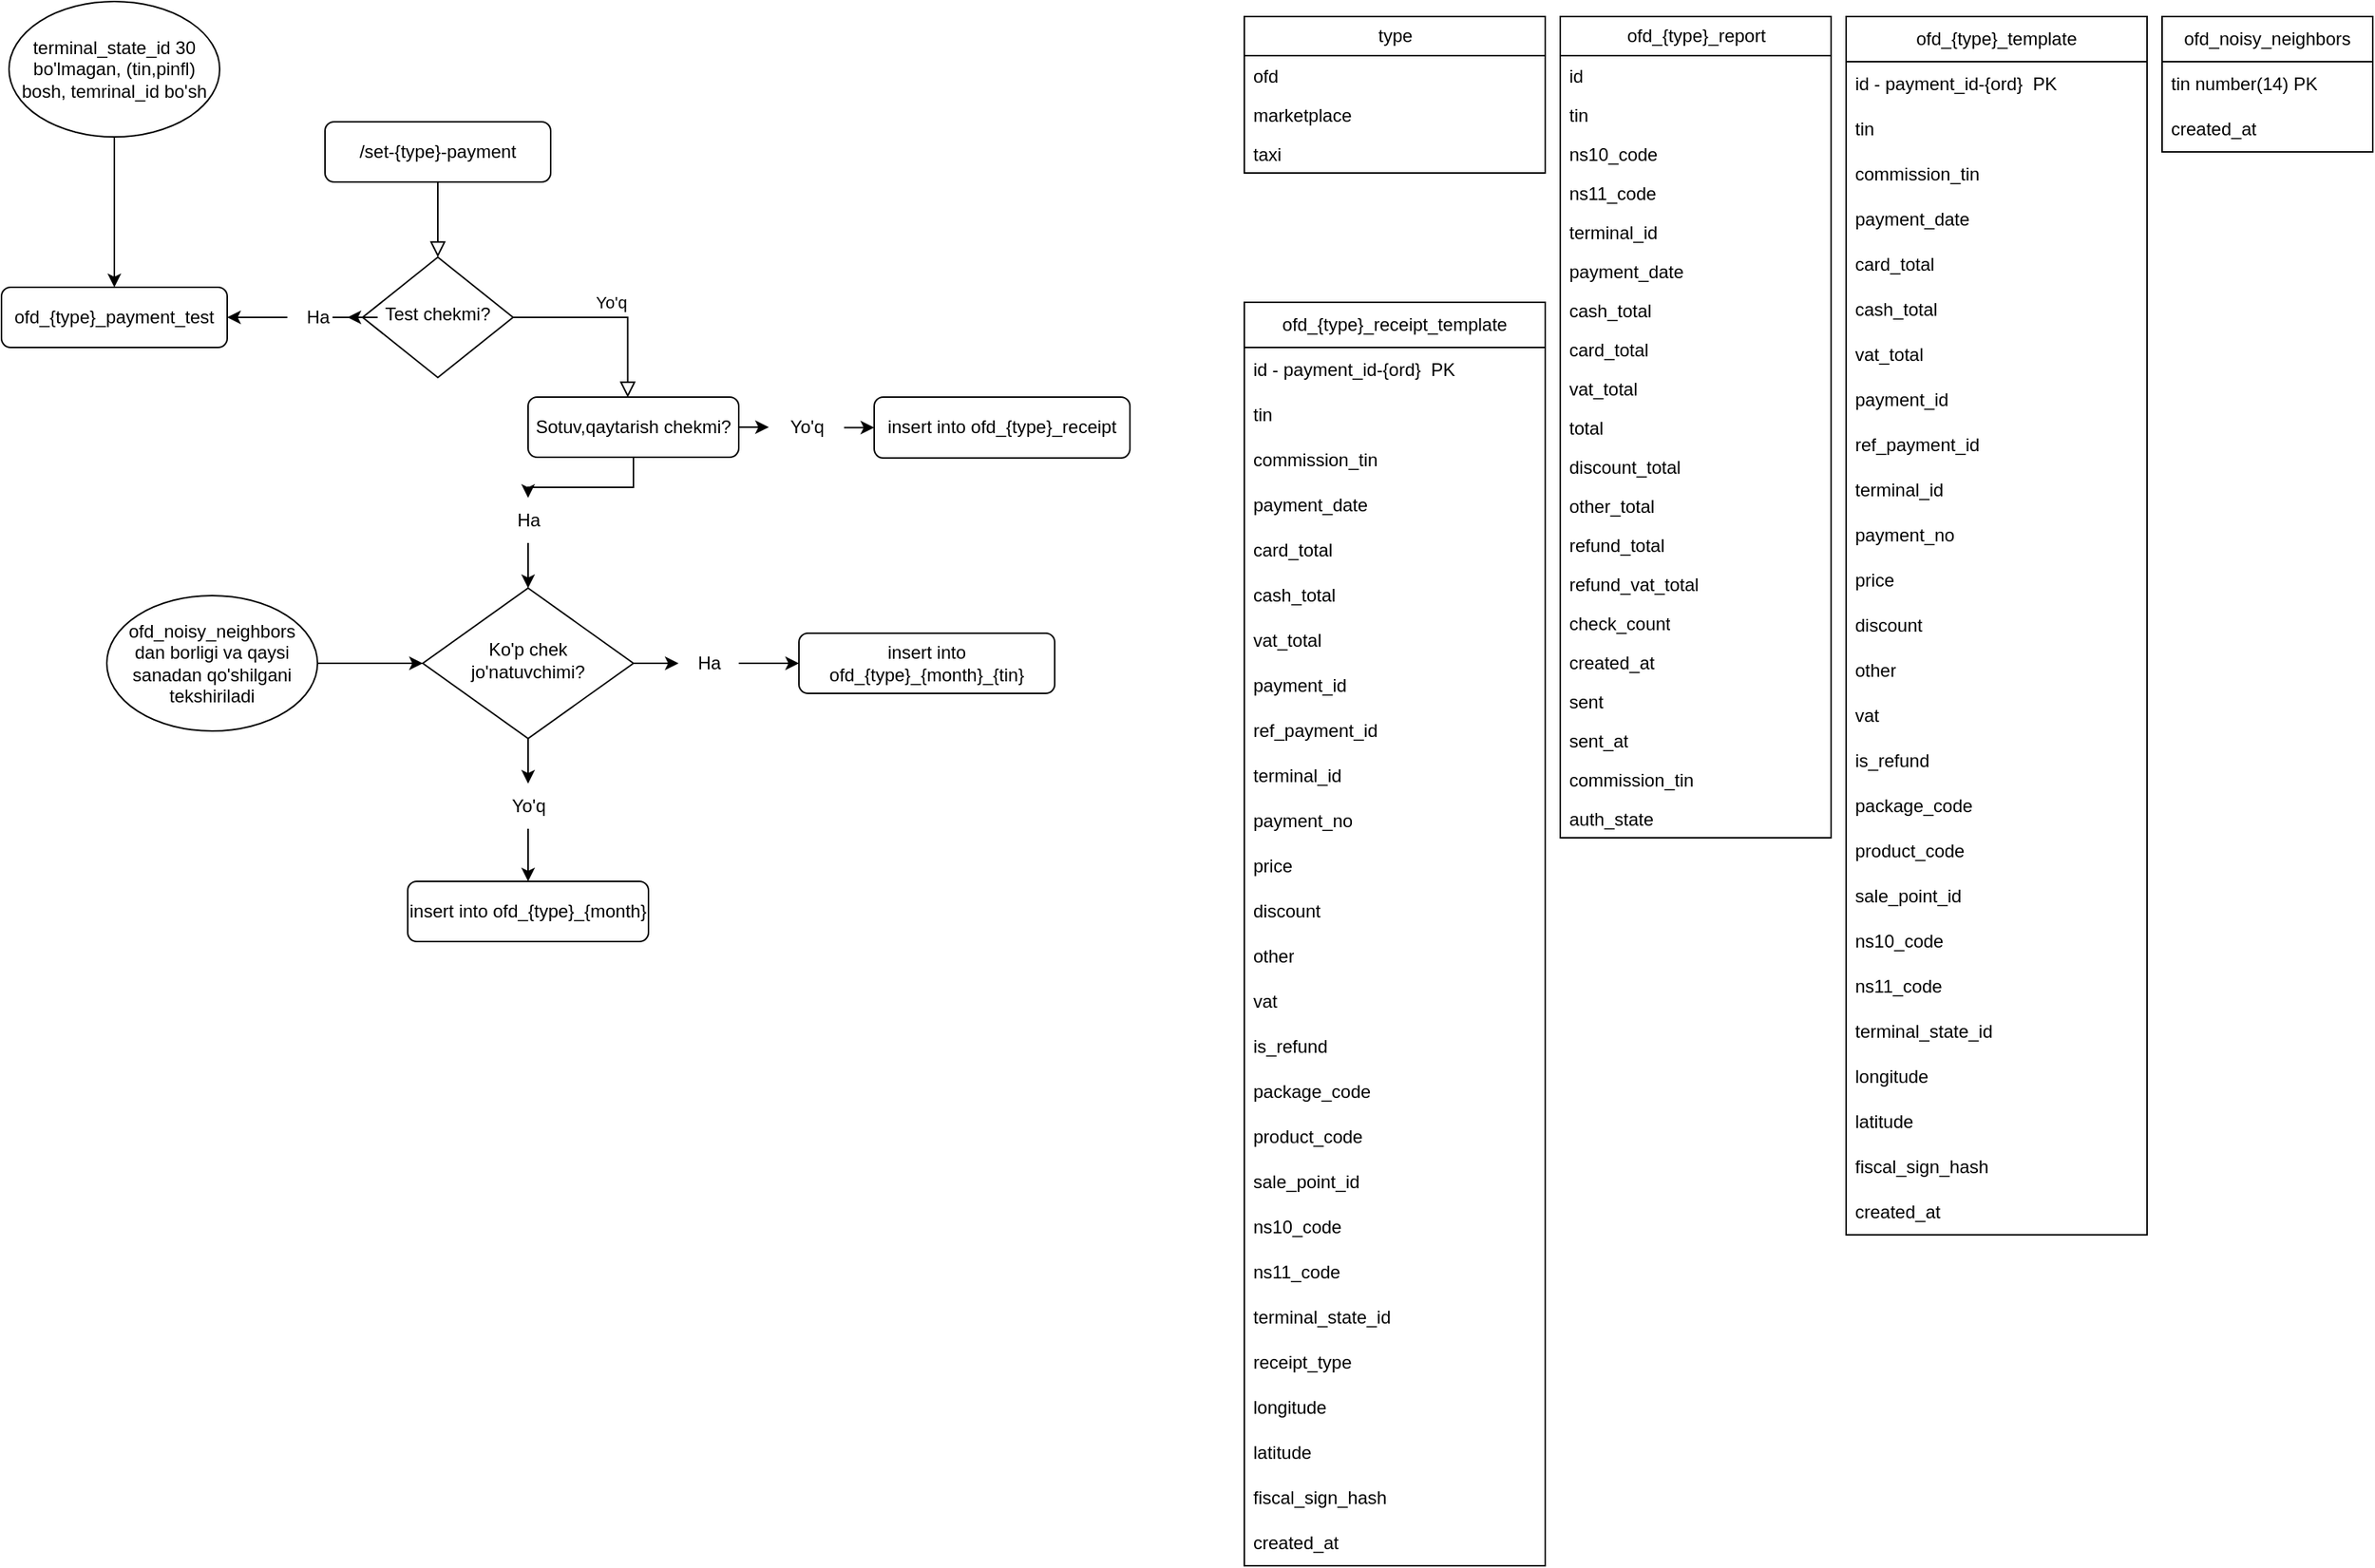<mxfile version="24.7.16">
  <diagram id="C5RBs43oDa-KdzZeNtuy" name="Page-1">
    <mxGraphModel dx="2313" dy="1285" grid="1" gridSize="10" guides="1" tooltips="1" connect="1" arrows="1" fold="1" page="1" pageScale="1" pageWidth="827" pageHeight="1169" math="0" shadow="0">
      <root>
        <mxCell id="WIyWlLk6GJQsqaUBKTNV-0" />
        <mxCell id="WIyWlLk6GJQsqaUBKTNV-1" parent="WIyWlLk6GJQsqaUBKTNV-0" />
        <mxCell id="WIyWlLk6GJQsqaUBKTNV-2" value="" style="rounded=0;html=1;jettySize=auto;orthogonalLoop=1;fontSize=11;endArrow=block;endFill=0;endSize=8;strokeWidth=1;shadow=0;labelBackgroundColor=none;edgeStyle=orthogonalEdgeStyle;" parent="WIyWlLk6GJQsqaUBKTNV-1" source="WIyWlLk6GJQsqaUBKTNV-3" target="WIyWlLk6GJQsqaUBKTNV-6" edge="1">
          <mxGeometry relative="1" as="geometry" />
        </mxCell>
        <mxCell id="WIyWlLk6GJQsqaUBKTNV-3" value="/set-{type}-payment" style="rounded=1;whiteSpace=wrap;html=1;fontSize=12;glass=0;strokeWidth=1;shadow=0;" parent="WIyWlLk6GJQsqaUBKTNV-1" vertex="1">
          <mxGeometry x="255" y="120" width="150" height="40" as="geometry" />
        </mxCell>
        <mxCell id="WIyWlLk6GJQsqaUBKTNV-5" value="Yo&#39;q" style="edgeStyle=orthogonalEdgeStyle;rounded=0;html=1;jettySize=auto;orthogonalLoop=1;fontSize=11;endArrow=block;endFill=0;endSize=8;strokeWidth=1;shadow=0;labelBackgroundColor=none;entryX=0.473;entryY=0.007;entryDx=0;entryDy=0;entryPerimeter=0;" parent="WIyWlLk6GJQsqaUBKTNV-1" source="WIyWlLk6GJQsqaUBKTNV-6" target="NtTz9BJ7VQe6Hp9lCEx9-75" edge="1">
          <mxGeometry x="-0.005" y="10" relative="1" as="geometry">
            <mxPoint as="offset" />
          </mxGeometry>
        </mxCell>
        <mxCell id="WIyWlLk6GJQsqaUBKTNV-6" value="Test chekmi?" style="rhombus;whiteSpace=wrap;html=1;shadow=0;fontFamily=Helvetica;fontSize=12;align=center;strokeWidth=1;spacing=6;spacingTop=-4;" parent="WIyWlLk6GJQsqaUBKTNV-1" vertex="1">
          <mxGeometry x="280" y="210" width="100" height="80" as="geometry" />
        </mxCell>
        <mxCell id="NtTz9BJ7VQe6Hp9lCEx9-1" value="ofd_{type}_payment_test" style="rounded=1;whiteSpace=wrap;html=1;fontSize=12;glass=0;strokeWidth=1;shadow=0;" parent="WIyWlLk6GJQsqaUBKTNV-1" vertex="1">
          <mxGeometry x="40" y="230" width="150" height="40" as="geometry" />
        </mxCell>
        <mxCell id="NtTz9BJ7VQe6Hp9lCEx9-5" value="insert into ofd_{type}_{month}_{tin}" style="whiteSpace=wrap;html=1;rounded=1;glass=0;strokeWidth=1;shadow=0;" parent="WIyWlLk6GJQsqaUBKTNV-1" vertex="1">
          <mxGeometry x="570" y="460" width="170" height="40" as="geometry" />
        </mxCell>
        <mxCell id="NtTz9BJ7VQe6Hp9lCEx9-10" value="insert into ofd_{type}_{month}" style="whiteSpace=wrap;html=1;rounded=1;glass=0;strokeWidth=1;shadow=0;" parent="WIyWlLk6GJQsqaUBKTNV-1" vertex="1">
          <mxGeometry x="310" y="625" width="160" height="40" as="geometry" />
        </mxCell>
        <mxCell id="NtTz9BJ7VQe6Hp9lCEx9-19" value="ofd_{type}_template" style="swimlane;fontStyle=0;childLayout=stackLayout;horizontal=1;startSize=30;horizontalStack=0;resizeParent=1;resizeParentMax=0;resizeLast=0;collapsible=1;marginBottom=0;whiteSpace=wrap;html=1;" parent="WIyWlLk6GJQsqaUBKTNV-1" vertex="1">
          <mxGeometry x="1266" y="50" width="200" height="810" as="geometry" />
        </mxCell>
        <mxCell id="NtTz9BJ7VQe6Hp9lCEx9-20" value="id - payment_id-{ord}&amp;nbsp; PK" style="text;strokeColor=none;fillColor=none;align=left;verticalAlign=middle;spacingLeft=4;spacingRight=4;overflow=hidden;points=[[0,0.5],[1,0.5]];portConstraint=eastwest;rotatable=0;whiteSpace=wrap;html=1;" parent="NtTz9BJ7VQe6Hp9lCEx9-19" vertex="1">
          <mxGeometry y="30" width="200" height="30" as="geometry" />
        </mxCell>
        <mxCell id="NtTz9BJ7VQe6Hp9lCEx9-21" value="tin" style="text;strokeColor=none;fillColor=none;align=left;verticalAlign=middle;spacingLeft=4;spacingRight=4;overflow=hidden;points=[[0,0.5],[1,0.5]];portConstraint=eastwest;rotatable=0;whiteSpace=wrap;html=1;" parent="NtTz9BJ7VQe6Hp9lCEx9-19" vertex="1">
          <mxGeometry y="60" width="200" height="30" as="geometry" />
        </mxCell>
        <mxCell id="NtTz9BJ7VQe6Hp9lCEx9-28" value="commission_tin" style="text;strokeColor=none;fillColor=none;align=left;verticalAlign=middle;spacingLeft=4;spacingRight=4;overflow=hidden;points=[[0,0.5],[1,0.5]];portConstraint=eastwest;rotatable=0;whiteSpace=wrap;html=1;" parent="NtTz9BJ7VQe6Hp9lCEx9-19" vertex="1">
          <mxGeometry y="90" width="200" height="30" as="geometry" />
        </mxCell>
        <mxCell id="NtTz9BJ7VQe6Hp9lCEx9-42" value="payment_date" style="text;strokeColor=none;fillColor=none;align=left;verticalAlign=middle;spacingLeft=4;spacingRight=4;overflow=hidden;points=[[0,0.5],[1,0.5]];portConstraint=eastwest;rotatable=0;whiteSpace=wrap;html=1;" parent="NtTz9BJ7VQe6Hp9lCEx9-19" vertex="1">
          <mxGeometry y="120" width="200" height="30" as="geometry" />
        </mxCell>
        <mxCell id="NtTz9BJ7VQe6Hp9lCEx9-23" value="card_total" style="text;strokeColor=none;fillColor=none;align=left;verticalAlign=middle;spacingLeft=4;spacingRight=4;overflow=hidden;points=[[0,0.5],[1,0.5]];portConstraint=eastwest;rotatable=0;whiteSpace=wrap;html=1;" parent="NtTz9BJ7VQe6Hp9lCEx9-19" vertex="1">
          <mxGeometry y="150" width="200" height="30" as="geometry" />
        </mxCell>
        <mxCell id="NtTz9BJ7VQe6Hp9lCEx9-24" value="cash_total" style="text;strokeColor=none;fillColor=none;align=left;verticalAlign=middle;spacingLeft=4;spacingRight=4;overflow=hidden;points=[[0,0.5],[1,0.5]];portConstraint=eastwest;rotatable=0;whiteSpace=wrap;html=1;" parent="NtTz9BJ7VQe6Hp9lCEx9-19" vertex="1">
          <mxGeometry y="180" width="200" height="30" as="geometry" />
        </mxCell>
        <mxCell id="NtTz9BJ7VQe6Hp9lCEx9-43" value="vat_total" style="text;strokeColor=none;fillColor=none;align=left;verticalAlign=middle;spacingLeft=4;spacingRight=4;overflow=hidden;points=[[0,0.5],[1,0.5]];portConstraint=eastwest;rotatable=0;whiteSpace=wrap;html=1;" parent="NtTz9BJ7VQe6Hp9lCEx9-19" vertex="1">
          <mxGeometry y="210" width="200" height="30" as="geometry" />
        </mxCell>
        <mxCell id="NtTz9BJ7VQe6Hp9lCEx9-25" value="payment_id" style="text;strokeColor=none;fillColor=none;align=left;verticalAlign=middle;spacingLeft=4;spacingRight=4;overflow=hidden;points=[[0,0.5],[1,0.5]];portConstraint=eastwest;rotatable=0;whiteSpace=wrap;html=1;" parent="NtTz9BJ7VQe6Hp9lCEx9-19" vertex="1">
          <mxGeometry y="240" width="200" height="30" as="geometry" />
        </mxCell>
        <mxCell id="NtTz9BJ7VQe6Hp9lCEx9-31" value="ref_payment_id" style="text;strokeColor=none;fillColor=none;align=left;verticalAlign=middle;spacingLeft=4;spacingRight=4;overflow=hidden;points=[[0,0.5],[1,0.5]];portConstraint=eastwest;rotatable=0;whiteSpace=wrap;html=1;" parent="NtTz9BJ7VQe6Hp9lCEx9-19" vertex="1">
          <mxGeometry y="270" width="200" height="30" as="geometry" />
        </mxCell>
        <mxCell id="NtTz9BJ7VQe6Hp9lCEx9-26" value="terminal_id" style="text;strokeColor=none;fillColor=none;align=left;verticalAlign=middle;spacingLeft=4;spacingRight=4;overflow=hidden;points=[[0,0.5],[1,0.5]];portConstraint=eastwest;rotatable=0;whiteSpace=wrap;html=1;" parent="NtTz9BJ7VQe6Hp9lCEx9-19" vertex="1">
          <mxGeometry y="300" width="200" height="30" as="geometry" />
        </mxCell>
        <mxCell id="NtTz9BJ7VQe6Hp9lCEx9-37" value="payment_no" style="text;strokeColor=none;fillColor=none;align=left;verticalAlign=middle;spacingLeft=4;spacingRight=4;overflow=hidden;points=[[0,0.5],[1,0.5]];portConstraint=eastwest;rotatable=0;whiteSpace=wrap;html=1;" parent="NtTz9BJ7VQe6Hp9lCEx9-19" vertex="1">
          <mxGeometry y="330" width="200" height="30" as="geometry" />
        </mxCell>
        <mxCell id="NtTz9BJ7VQe6Hp9lCEx9-27" value="price" style="text;strokeColor=none;fillColor=none;align=left;verticalAlign=middle;spacingLeft=4;spacingRight=4;overflow=hidden;points=[[0,0.5],[1,0.5]];portConstraint=eastwest;rotatable=0;whiteSpace=wrap;html=1;" parent="NtTz9BJ7VQe6Hp9lCEx9-19" vertex="1">
          <mxGeometry y="360" width="200" height="30" as="geometry" />
        </mxCell>
        <mxCell id="NtTz9BJ7VQe6Hp9lCEx9-29" value="discount" style="text;strokeColor=none;fillColor=none;align=left;verticalAlign=middle;spacingLeft=4;spacingRight=4;overflow=hidden;points=[[0,0.5],[1,0.5]];portConstraint=eastwest;rotatable=0;whiteSpace=wrap;html=1;" parent="NtTz9BJ7VQe6Hp9lCEx9-19" vertex="1">
          <mxGeometry y="390" width="200" height="30" as="geometry" />
        </mxCell>
        <mxCell id="NtTz9BJ7VQe6Hp9lCEx9-30" value="other" style="text;strokeColor=none;fillColor=none;align=left;verticalAlign=middle;spacingLeft=4;spacingRight=4;overflow=hidden;points=[[0,0.5],[1,0.5]];portConstraint=eastwest;rotatable=0;whiteSpace=wrap;html=1;" parent="NtTz9BJ7VQe6Hp9lCEx9-19" vertex="1">
          <mxGeometry y="420" width="200" height="30" as="geometry" />
        </mxCell>
        <mxCell id="NtTz9BJ7VQe6Hp9lCEx9-44" value="vat" style="text;strokeColor=none;fillColor=none;align=left;verticalAlign=middle;spacingLeft=4;spacingRight=4;overflow=hidden;points=[[0,0.5],[1,0.5]];portConstraint=eastwest;rotatable=0;whiteSpace=wrap;html=1;" parent="NtTz9BJ7VQe6Hp9lCEx9-19" vertex="1">
          <mxGeometry y="450" width="200" height="30" as="geometry" />
        </mxCell>
        <mxCell id="NtTz9BJ7VQe6Hp9lCEx9-32" value="is_refund" style="text;strokeColor=none;fillColor=none;align=left;verticalAlign=middle;spacingLeft=4;spacingRight=4;overflow=hidden;points=[[0,0.5],[1,0.5]];portConstraint=eastwest;rotatable=0;whiteSpace=wrap;html=1;" parent="NtTz9BJ7VQe6Hp9lCEx9-19" vertex="1">
          <mxGeometry y="480" width="200" height="30" as="geometry" />
        </mxCell>
        <mxCell id="NtTz9BJ7VQe6Hp9lCEx9-33" value="package_code" style="text;strokeColor=none;fillColor=none;align=left;verticalAlign=middle;spacingLeft=4;spacingRight=4;overflow=hidden;points=[[0,0.5],[1,0.5]];portConstraint=eastwest;rotatable=0;whiteSpace=wrap;html=1;" parent="NtTz9BJ7VQe6Hp9lCEx9-19" vertex="1">
          <mxGeometry y="510" width="200" height="30" as="geometry" />
        </mxCell>
        <mxCell id="NtTz9BJ7VQe6Hp9lCEx9-38" value="product_code" style="text;strokeColor=none;fillColor=none;align=left;verticalAlign=middle;spacingLeft=4;spacingRight=4;overflow=hidden;points=[[0,0.5],[1,0.5]];portConstraint=eastwest;rotatable=0;whiteSpace=wrap;html=1;" parent="NtTz9BJ7VQe6Hp9lCEx9-19" vertex="1">
          <mxGeometry y="540" width="200" height="30" as="geometry" />
        </mxCell>
        <mxCell id="NtTz9BJ7VQe6Hp9lCEx9-34" value="sale_point_id" style="text;strokeColor=none;fillColor=none;align=left;verticalAlign=middle;spacingLeft=4;spacingRight=4;overflow=hidden;points=[[0,0.5],[1,0.5]];portConstraint=eastwest;rotatable=0;whiteSpace=wrap;html=1;" parent="NtTz9BJ7VQe6Hp9lCEx9-19" vertex="1">
          <mxGeometry y="570" width="200" height="30" as="geometry" />
        </mxCell>
        <mxCell id="NtTz9BJ7VQe6Hp9lCEx9-35" value="ns10_code" style="text;strokeColor=none;fillColor=none;align=left;verticalAlign=middle;spacingLeft=4;spacingRight=4;overflow=hidden;points=[[0,0.5],[1,0.5]];portConstraint=eastwest;rotatable=0;whiteSpace=wrap;html=1;" parent="NtTz9BJ7VQe6Hp9lCEx9-19" vertex="1">
          <mxGeometry y="600" width="200" height="30" as="geometry" />
        </mxCell>
        <mxCell id="NtTz9BJ7VQe6Hp9lCEx9-36" value="ns11_code" style="text;strokeColor=none;fillColor=none;align=left;verticalAlign=middle;spacingLeft=4;spacingRight=4;overflow=hidden;points=[[0,0.5],[1,0.5]];portConstraint=eastwest;rotatable=0;whiteSpace=wrap;html=1;" parent="NtTz9BJ7VQe6Hp9lCEx9-19" vertex="1">
          <mxGeometry y="630" width="200" height="30" as="geometry" />
        </mxCell>
        <mxCell id="NtTz9BJ7VQe6Hp9lCEx9-39" value="terminal_state_id" style="text;strokeColor=none;fillColor=none;align=left;verticalAlign=middle;spacingLeft=4;spacingRight=4;overflow=hidden;points=[[0,0.5],[1,0.5]];portConstraint=eastwest;rotatable=0;whiteSpace=wrap;html=1;" parent="NtTz9BJ7VQe6Hp9lCEx9-19" vertex="1">
          <mxGeometry y="660" width="200" height="30" as="geometry" />
        </mxCell>
        <mxCell id="NtTz9BJ7VQe6Hp9lCEx9-40" value="longitude" style="text;strokeColor=none;fillColor=none;align=left;verticalAlign=middle;spacingLeft=4;spacingRight=4;overflow=hidden;points=[[0,0.5],[1,0.5]];portConstraint=eastwest;rotatable=0;whiteSpace=wrap;html=1;" parent="NtTz9BJ7VQe6Hp9lCEx9-19" vertex="1">
          <mxGeometry y="690" width="200" height="30" as="geometry" />
        </mxCell>
        <mxCell id="NtTz9BJ7VQe6Hp9lCEx9-41" value="latitude" style="text;strokeColor=none;fillColor=none;align=left;verticalAlign=middle;spacingLeft=4;spacingRight=4;overflow=hidden;points=[[0,0.5],[1,0.5]];portConstraint=eastwest;rotatable=0;whiteSpace=wrap;html=1;" parent="NtTz9BJ7VQe6Hp9lCEx9-19" vertex="1">
          <mxGeometry y="720" width="200" height="30" as="geometry" />
        </mxCell>
        <mxCell id="NtTz9BJ7VQe6Hp9lCEx9-45" value="fiscal_sign_hash" style="text;strokeColor=none;fillColor=none;align=left;verticalAlign=middle;spacingLeft=4;spacingRight=4;overflow=hidden;points=[[0,0.5],[1,0.5]];portConstraint=eastwest;rotatable=0;whiteSpace=wrap;html=1;" parent="NtTz9BJ7VQe6Hp9lCEx9-19" vertex="1">
          <mxGeometry y="750" width="200" height="30" as="geometry" />
        </mxCell>
        <mxCell id="NtTz9BJ7VQe6Hp9lCEx9-46" value="created_at" style="text;strokeColor=none;fillColor=none;align=left;verticalAlign=middle;spacingLeft=4;spacingRight=4;overflow=hidden;points=[[0,0.5],[1,0.5]];portConstraint=eastwest;rotatable=0;whiteSpace=wrap;html=1;" parent="NtTz9BJ7VQe6Hp9lCEx9-19" vertex="1">
          <mxGeometry y="780" width="200" height="30" as="geometry" />
        </mxCell>
        <mxCell id="NtTz9BJ7VQe6Hp9lCEx9-47" value="ofd_noisy_neighbors" style="swimlane;fontStyle=0;childLayout=stackLayout;horizontal=1;startSize=30;horizontalStack=0;resizeParent=1;resizeParentMax=0;resizeLast=0;collapsible=1;marginBottom=0;whiteSpace=wrap;html=1;" parent="WIyWlLk6GJQsqaUBKTNV-1" vertex="1">
          <mxGeometry x="1476" y="50" width="140" height="90" as="geometry" />
        </mxCell>
        <mxCell id="NtTz9BJ7VQe6Hp9lCEx9-48" value="tin number(14) PK" style="text;strokeColor=none;fillColor=none;align=left;verticalAlign=middle;spacingLeft=4;spacingRight=4;overflow=hidden;points=[[0,0.5],[1,0.5]];portConstraint=eastwest;rotatable=0;whiteSpace=wrap;html=1;" parent="NtTz9BJ7VQe6Hp9lCEx9-47" vertex="1">
          <mxGeometry y="30" width="140" height="30" as="geometry" />
        </mxCell>
        <mxCell id="NtTz9BJ7VQe6Hp9lCEx9-49" value="created_at" style="text;strokeColor=none;fillColor=none;align=left;verticalAlign=middle;spacingLeft=4;spacingRight=4;overflow=hidden;points=[[0,0.5],[1,0.5]];portConstraint=eastwest;rotatable=0;whiteSpace=wrap;html=1;" parent="NtTz9BJ7VQe6Hp9lCEx9-47" vertex="1">
          <mxGeometry y="60" width="140" height="30" as="geometry" />
        </mxCell>
        <mxCell id="NtTz9BJ7VQe6Hp9lCEx9-119" style="edgeStyle=orthogonalEdgeStyle;rounded=0;orthogonalLoop=1;jettySize=auto;html=1;entryX=0;entryY=0.5;entryDx=0;entryDy=0;" parent="WIyWlLk6GJQsqaUBKTNV-1" source="NtTz9BJ7VQe6Hp9lCEx9-52" target="NtTz9BJ7VQe6Hp9lCEx9-115" edge="1">
          <mxGeometry relative="1" as="geometry" />
        </mxCell>
        <mxCell id="NtTz9BJ7VQe6Hp9lCEx9-52" value="ofd_noisy_neighbors&lt;div&gt;dan borligi va qaysi sanadan qo&#39;shilgani&lt;/div&gt;&lt;div&gt;tekshiriladi&lt;/div&gt;" style="ellipse;whiteSpace=wrap;html=1;" parent="WIyWlLk6GJQsqaUBKTNV-1" vertex="1">
          <mxGeometry x="110" y="435" width="140" height="90" as="geometry" />
        </mxCell>
        <mxCell id="NtTz9BJ7VQe6Hp9lCEx9-54" value="ofd_{type}_report" style="swimlane;fontStyle=0;childLayout=stackLayout;horizontal=1;startSize=26;fillColor=none;horizontalStack=0;resizeParent=1;resizeParentMax=0;resizeLast=0;collapsible=1;marginBottom=0;html=1;" parent="WIyWlLk6GJQsqaUBKTNV-1" vertex="1">
          <mxGeometry x="1076" y="50" width="180" height="546" as="geometry" />
        </mxCell>
        <mxCell id="NtTz9BJ7VQe6Hp9lCEx9-55" value="id" style="text;strokeColor=none;fillColor=none;align=left;verticalAlign=top;spacingLeft=4;spacingRight=4;overflow=hidden;rotatable=0;points=[[0,0.5],[1,0.5]];portConstraint=eastwest;whiteSpace=wrap;html=1;" parent="NtTz9BJ7VQe6Hp9lCEx9-54" vertex="1">
          <mxGeometry y="26" width="180" height="26" as="geometry" />
        </mxCell>
        <mxCell id="NtTz9BJ7VQe6Hp9lCEx9-56" value="tin" style="text;strokeColor=none;fillColor=none;align=left;verticalAlign=top;spacingLeft=4;spacingRight=4;overflow=hidden;rotatable=0;points=[[0,0.5],[1,0.5]];portConstraint=eastwest;whiteSpace=wrap;html=1;" parent="NtTz9BJ7VQe6Hp9lCEx9-54" vertex="1">
          <mxGeometry y="52" width="180" height="26" as="geometry" />
        </mxCell>
        <mxCell id="NtTz9BJ7VQe6Hp9lCEx9-57" value="ns10_code" style="text;strokeColor=none;fillColor=none;align=left;verticalAlign=top;spacingLeft=4;spacingRight=4;overflow=hidden;rotatable=0;points=[[0,0.5],[1,0.5]];portConstraint=eastwest;whiteSpace=wrap;html=1;" parent="NtTz9BJ7VQe6Hp9lCEx9-54" vertex="1">
          <mxGeometry y="78" width="180" height="26" as="geometry" />
        </mxCell>
        <mxCell id="NtTz9BJ7VQe6Hp9lCEx9-58" value="ns11_code" style="text;strokeColor=none;fillColor=none;align=left;verticalAlign=top;spacingLeft=4;spacingRight=4;overflow=hidden;rotatable=0;points=[[0,0.5],[1,0.5]];portConstraint=eastwest;whiteSpace=wrap;html=1;" parent="NtTz9BJ7VQe6Hp9lCEx9-54" vertex="1">
          <mxGeometry y="104" width="180" height="26" as="geometry" />
        </mxCell>
        <mxCell id="NtTz9BJ7VQe6Hp9lCEx9-59" value="terminal_id" style="text;strokeColor=none;fillColor=none;align=left;verticalAlign=top;spacingLeft=4;spacingRight=4;overflow=hidden;rotatable=0;points=[[0,0.5],[1,0.5]];portConstraint=eastwest;whiteSpace=wrap;html=1;" parent="NtTz9BJ7VQe6Hp9lCEx9-54" vertex="1">
          <mxGeometry y="130" width="180" height="26" as="geometry" />
        </mxCell>
        <mxCell id="NtTz9BJ7VQe6Hp9lCEx9-60" value="payment_date" style="text;strokeColor=none;fillColor=none;align=left;verticalAlign=top;spacingLeft=4;spacingRight=4;overflow=hidden;rotatable=0;points=[[0,0.5],[1,0.5]];portConstraint=eastwest;whiteSpace=wrap;html=1;" parent="NtTz9BJ7VQe6Hp9lCEx9-54" vertex="1">
          <mxGeometry y="156" width="180" height="26" as="geometry" />
        </mxCell>
        <mxCell id="NtTz9BJ7VQe6Hp9lCEx9-61" value="cash_total" style="text;strokeColor=none;fillColor=none;align=left;verticalAlign=top;spacingLeft=4;spacingRight=4;overflow=hidden;rotatable=0;points=[[0,0.5],[1,0.5]];portConstraint=eastwest;whiteSpace=wrap;html=1;" parent="NtTz9BJ7VQe6Hp9lCEx9-54" vertex="1">
          <mxGeometry y="182" width="180" height="26" as="geometry" />
        </mxCell>
        <mxCell id="NtTz9BJ7VQe6Hp9lCEx9-62" value="card_total" style="text;strokeColor=none;fillColor=none;align=left;verticalAlign=top;spacingLeft=4;spacingRight=4;overflow=hidden;rotatable=0;points=[[0,0.5],[1,0.5]];portConstraint=eastwest;whiteSpace=wrap;html=1;" parent="NtTz9BJ7VQe6Hp9lCEx9-54" vertex="1">
          <mxGeometry y="208" width="180" height="26" as="geometry" />
        </mxCell>
        <mxCell id="NtTz9BJ7VQe6Hp9lCEx9-63" value="vat_total" style="text;strokeColor=none;fillColor=none;align=left;verticalAlign=top;spacingLeft=4;spacingRight=4;overflow=hidden;rotatable=0;points=[[0,0.5],[1,0.5]];portConstraint=eastwest;whiteSpace=wrap;html=1;" parent="NtTz9BJ7VQe6Hp9lCEx9-54" vertex="1">
          <mxGeometry y="234" width="180" height="26" as="geometry" />
        </mxCell>
        <mxCell id="NtTz9BJ7VQe6Hp9lCEx9-64" value="total" style="text;strokeColor=none;fillColor=none;align=left;verticalAlign=top;spacingLeft=4;spacingRight=4;overflow=hidden;rotatable=0;points=[[0,0.5],[1,0.5]];portConstraint=eastwest;whiteSpace=wrap;html=1;" parent="NtTz9BJ7VQe6Hp9lCEx9-54" vertex="1">
          <mxGeometry y="260" width="180" height="26" as="geometry" />
        </mxCell>
        <mxCell id="NtTz9BJ7VQe6Hp9lCEx9-65" value="discount_total" style="text;strokeColor=none;fillColor=none;align=left;verticalAlign=top;spacingLeft=4;spacingRight=4;overflow=hidden;rotatable=0;points=[[0,0.5],[1,0.5]];portConstraint=eastwest;whiteSpace=wrap;html=1;" parent="NtTz9BJ7VQe6Hp9lCEx9-54" vertex="1">
          <mxGeometry y="286" width="180" height="26" as="geometry" />
        </mxCell>
        <mxCell id="NtTz9BJ7VQe6Hp9lCEx9-66" value="other_total" style="text;strokeColor=none;fillColor=none;align=left;verticalAlign=top;spacingLeft=4;spacingRight=4;overflow=hidden;rotatable=0;points=[[0,0.5],[1,0.5]];portConstraint=eastwest;whiteSpace=wrap;html=1;" parent="NtTz9BJ7VQe6Hp9lCEx9-54" vertex="1">
          <mxGeometry y="312" width="180" height="26" as="geometry" />
        </mxCell>
        <mxCell id="NtTz9BJ7VQe6Hp9lCEx9-67" value="refund_total" style="text;strokeColor=none;fillColor=none;align=left;verticalAlign=top;spacingLeft=4;spacingRight=4;overflow=hidden;rotatable=0;points=[[0,0.5],[1,0.5]];portConstraint=eastwest;whiteSpace=wrap;html=1;" parent="NtTz9BJ7VQe6Hp9lCEx9-54" vertex="1">
          <mxGeometry y="338" width="180" height="26" as="geometry" />
        </mxCell>
        <mxCell id="NtTz9BJ7VQe6Hp9lCEx9-68" value="refund_vat_total" style="text;strokeColor=none;fillColor=none;align=left;verticalAlign=top;spacingLeft=4;spacingRight=4;overflow=hidden;rotatable=0;points=[[0,0.5],[1,0.5]];portConstraint=eastwest;whiteSpace=wrap;html=1;" parent="NtTz9BJ7VQe6Hp9lCEx9-54" vertex="1">
          <mxGeometry y="364" width="180" height="26" as="geometry" />
        </mxCell>
        <mxCell id="NtTz9BJ7VQe6Hp9lCEx9-69" value="check_count" style="text;strokeColor=none;fillColor=none;align=left;verticalAlign=top;spacingLeft=4;spacingRight=4;overflow=hidden;rotatable=0;points=[[0,0.5],[1,0.5]];portConstraint=eastwest;whiteSpace=wrap;html=1;" parent="NtTz9BJ7VQe6Hp9lCEx9-54" vertex="1">
          <mxGeometry y="390" width="180" height="26" as="geometry" />
        </mxCell>
        <mxCell id="NtTz9BJ7VQe6Hp9lCEx9-70" value="created_at" style="text;strokeColor=none;fillColor=none;align=left;verticalAlign=top;spacingLeft=4;spacingRight=4;overflow=hidden;rotatable=0;points=[[0,0.5],[1,0.5]];portConstraint=eastwest;whiteSpace=wrap;html=1;" parent="NtTz9BJ7VQe6Hp9lCEx9-54" vertex="1">
          <mxGeometry y="416" width="180" height="26" as="geometry" />
        </mxCell>
        <mxCell id="NtTz9BJ7VQe6Hp9lCEx9-71" value="sent" style="text;strokeColor=none;fillColor=none;align=left;verticalAlign=top;spacingLeft=4;spacingRight=4;overflow=hidden;rotatable=0;points=[[0,0.5],[1,0.5]];portConstraint=eastwest;whiteSpace=wrap;html=1;" parent="NtTz9BJ7VQe6Hp9lCEx9-54" vertex="1">
          <mxGeometry y="442" width="180" height="26" as="geometry" />
        </mxCell>
        <mxCell id="NtTz9BJ7VQe6Hp9lCEx9-72" value="sent_at" style="text;strokeColor=none;fillColor=none;align=left;verticalAlign=top;spacingLeft=4;spacingRight=4;overflow=hidden;rotatable=0;points=[[0,0.5],[1,0.5]];portConstraint=eastwest;whiteSpace=wrap;html=1;" parent="NtTz9BJ7VQe6Hp9lCEx9-54" vertex="1">
          <mxGeometry y="468" width="180" height="26" as="geometry" />
        </mxCell>
        <mxCell id="NtTz9BJ7VQe6Hp9lCEx9-73" value="commission_tin" style="text;strokeColor=none;fillColor=none;align=left;verticalAlign=top;spacingLeft=4;spacingRight=4;overflow=hidden;rotatable=0;points=[[0,0.5],[1,0.5]];portConstraint=eastwest;whiteSpace=wrap;html=1;" parent="NtTz9BJ7VQe6Hp9lCEx9-54" vertex="1">
          <mxGeometry y="494" width="180" height="26" as="geometry" />
        </mxCell>
        <mxCell id="NtTz9BJ7VQe6Hp9lCEx9-74" value="auth_state" style="text;strokeColor=none;fillColor=none;align=left;verticalAlign=top;spacingLeft=4;spacingRight=4;overflow=hidden;rotatable=0;points=[[0,0.5],[1,0.5]];portConstraint=eastwest;whiteSpace=wrap;html=1;" parent="NtTz9BJ7VQe6Hp9lCEx9-54" vertex="1">
          <mxGeometry y="520" width="180" height="26" as="geometry" />
        </mxCell>
        <mxCell id="NtTz9BJ7VQe6Hp9lCEx9-80" value="" style="edgeStyle=orthogonalEdgeStyle;rounded=0;orthogonalLoop=1;jettySize=auto;html=1;" parent="WIyWlLk6GJQsqaUBKTNV-1" source="NtTz9BJ7VQe6Hp9lCEx9-112" target="NtTz9BJ7VQe6Hp9lCEx9-79" edge="1">
          <mxGeometry relative="1" as="geometry" />
        </mxCell>
        <mxCell id="NtTz9BJ7VQe6Hp9lCEx9-118" style="edgeStyle=orthogonalEdgeStyle;rounded=0;orthogonalLoop=1;jettySize=auto;html=1;entryX=0.5;entryY=0;entryDx=0;entryDy=0;" parent="WIyWlLk6GJQsqaUBKTNV-1" source="NtTz9BJ7VQe6Hp9lCEx9-78" target="NtTz9BJ7VQe6Hp9lCEx9-115" edge="1">
          <mxGeometry relative="1" as="geometry" />
        </mxCell>
        <mxCell id="NtTz9BJ7VQe6Hp9lCEx9-75" value="Sotuv,qaytarish chekmi?" style="rounded=1;whiteSpace=wrap;html=1;fontSize=12;glass=0;strokeWidth=1;shadow=0;" parent="WIyWlLk6GJQsqaUBKTNV-1" vertex="1">
          <mxGeometry x="390" y="303" width="140" height="40" as="geometry" />
        </mxCell>
        <mxCell id="NtTz9BJ7VQe6Hp9lCEx9-79" value="insert into ofd_{type}_receipt" style="rounded=1;whiteSpace=wrap;html=1;glass=0;strokeWidth=1;shadow=0;" parent="WIyWlLk6GJQsqaUBKTNV-1" vertex="1">
          <mxGeometry x="620" y="303" width="170" height="40.5" as="geometry" />
        </mxCell>
        <mxCell id="NtTz9BJ7VQe6Hp9lCEx9-81" value="ofd_{type}_receipt_template" style="swimlane;fontStyle=0;childLayout=stackLayout;horizontal=1;startSize=30;horizontalStack=0;resizeParent=1;resizeParentMax=0;resizeLast=0;collapsible=1;marginBottom=0;whiteSpace=wrap;html=1;" parent="WIyWlLk6GJQsqaUBKTNV-1" vertex="1">
          <mxGeometry x="866" y="240" width="200" height="840" as="geometry" />
        </mxCell>
        <mxCell id="NtTz9BJ7VQe6Hp9lCEx9-82" value="id - payment_id-{ord}&amp;nbsp; PK" style="text;strokeColor=none;fillColor=none;align=left;verticalAlign=middle;spacingLeft=4;spacingRight=4;overflow=hidden;points=[[0,0.5],[1,0.5]];portConstraint=eastwest;rotatable=0;whiteSpace=wrap;html=1;" parent="NtTz9BJ7VQe6Hp9lCEx9-81" vertex="1">
          <mxGeometry y="30" width="200" height="30" as="geometry" />
        </mxCell>
        <mxCell id="NtTz9BJ7VQe6Hp9lCEx9-83" value="tin" style="text;strokeColor=none;fillColor=none;align=left;verticalAlign=middle;spacingLeft=4;spacingRight=4;overflow=hidden;points=[[0,0.5],[1,0.5]];portConstraint=eastwest;rotatable=0;whiteSpace=wrap;html=1;" parent="NtTz9BJ7VQe6Hp9lCEx9-81" vertex="1">
          <mxGeometry y="60" width="200" height="30" as="geometry" />
        </mxCell>
        <mxCell id="NtTz9BJ7VQe6Hp9lCEx9-84" value="commission_tin" style="text;strokeColor=none;fillColor=none;align=left;verticalAlign=middle;spacingLeft=4;spacingRight=4;overflow=hidden;points=[[0,0.5],[1,0.5]];portConstraint=eastwest;rotatable=0;whiteSpace=wrap;html=1;" parent="NtTz9BJ7VQe6Hp9lCEx9-81" vertex="1">
          <mxGeometry y="90" width="200" height="30" as="geometry" />
        </mxCell>
        <mxCell id="NtTz9BJ7VQe6Hp9lCEx9-85" value="payment_date" style="text;strokeColor=none;fillColor=none;align=left;verticalAlign=middle;spacingLeft=4;spacingRight=4;overflow=hidden;points=[[0,0.5],[1,0.5]];portConstraint=eastwest;rotatable=0;whiteSpace=wrap;html=1;" parent="NtTz9BJ7VQe6Hp9lCEx9-81" vertex="1">
          <mxGeometry y="120" width="200" height="30" as="geometry" />
        </mxCell>
        <mxCell id="NtTz9BJ7VQe6Hp9lCEx9-86" value="card_total" style="text;strokeColor=none;fillColor=none;align=left;verticalAlign=middle;spacingLeft=4;spacingRight=4;overflow=hidden;points=[[0,0.5],[1,0.5]];portConstraint=eastwest;rotatable=0;whiteSpace=wrap;html=1;" parent="NtTz9BJ7VQe6Hp9lCEx9-81" vertex="1">
          <mxGeometry y="150" width="200" height="30" as="geometry" />
        </mxCell>
        <mxCell id="NtTz9BJ7VQe6Hp9lCEx9-87" value="cash_total" style="text;strokeColor=none;fillColor=none;align=left;verticalAlign=middle;spacingLeft=4;spacingRight=4;overflow=hidden;points=[[0,0.5],[1,0.5]];portConstraint=eastwest;rotatable=0;whiteSpace=wrap;html=1;" parent="NtTz9BJ7VQe6Hp9lCEx9-81" vertex="1">
          <mxGeometry y="180" width="200" height="30" as="geometry" />
        </mxCell>
        <mxCell id="NtTz9BJ7VQe6Hp9lCEx9-88" value="vat_total" style="text;strokeColor=none;fillColor=none;align=left;verticalAlign=middle;spacingLeft=4;spacingRight=4;overflow=hidden;points=[[0,0.5],[1,0.5]];portConstraint=eastwest;rotatable=0;whiteSpace=wrap;html=1;" parent="NtTz9BJ7VQe6Hp9lCEx9-81" vertex="1">
          <mxGeometry y="210" width="200" height="30" as="geometry" />
        </mxCell>
        <mxCell id="NtTz9BJ7VQe6Hp9lCEx9-89" value="payment_id" style="text;strokeColor=none;fillColor=none;align=left;verticalAlign=middle;spacingLeft=4;spacingRight=4;overflow=hidden;points=[[0,0.5],[1,0.5]];portConstraint=eastwest;rotatable=0;whiteSpace=wrap;html=1;" parent="NtTz9BJ7VQe6Hp9lCEx9-81" vertex="1">
          <mxGeometry y="240" width="200" height="30" as="geometry" />
        </mxCell>
        <mxCell id="NtTz9BJ7VQe6Hp9lCEx9-90" value="ref_payment_id" style="text;strokeColor=none;fillColor=none;align=left;verticalAlign=middle;spacingLeft=4;spacingRight=4;overflow=hidden;points=[[0,0.5],[1,0.5]];portConstraint=eastwest;rotatable=0;whiteSpace=wrap;html=1;" parent="NtTz9BJ7VQe6Hp9lCEx9-81" vertex="1">
          <mxGeometry y="270" width="200" height="30" as="geometry" />
        </mxCell>
        <mxCell id="NtTz9BJ7VQe6Hp9lCEx9-91" value="terminal_id" style="text;strokeColor=none;fillColor=none;align=left;verticalAlign=middle;spacingLeft=4;spacingRight=4;overflow=hidden;points=[[0,0.5],[1,0.5]];portConstraint=eastwest;rotatable=0;whiteSpace=wrap;html=1;" parent="NtTz9BJ7VQe6Hp9lCEx9-81" vertex="1">
          <mxGeometry y="300" width="200" height="30" as="geometry" />
        </mxCell>
        <mxCell id="NtTz9BJ7VQe6Hp9lCEx9-92" value="payment_no" style="text;strokeColor=none;fillColor=none;align=left;verticalAlign=middle;spacingLeft=4;spacingRight=4;overflow=hidden;points=[[0,0.5],[1,0.5]];portConstraint=eastwest;rotatable=0;whiteSpace=wrap;html=1;" parent="NtTz9BJ7VQe6Hp9lCEx9-81" vertex="1">
          <mxGeometry y="330" width="200" height="30" as="geometry" />
        </mxCell>
        <mxCell id="NtTz9BJ7VQe6Hp9lCEx9-93" value="price" style="text;strokeColor=none;fillColor=none;align=left;verticalAlign=middle;spacingLeft=4;spacingRight=4;overflow=hidden;points=[[0,0.5],[1,0.5]];portConstraint=eastwest;rotatable=0;whiteSpace=wrap;html=1;" parent="NtTz9BJ7VQe6Hp9lCEx9-81" vertex="1">
          <mxGeometry y="360" width="200" height="30" as="geometry" />
        </mxCell>
        <mxCell id="NtTz9BJ7VQe6Hp9lCEx9-94" value="discount" style="text;strokeColor=none;fillColor=none;align=left;verticalAlign=middle;spacingLeft=4;spacingRight=4;overflow=hidden;points=[[0,0.5],[1,0.5]];portConstraint=eastwest;rotatable=0;whiteSpace=wrap;html=1;" parent="NtTz9BJ7VQe6Hp9lCEx9-81" vertex="1">
          <mxGeometry y="390" width="200" height="30" as="geometry" />
        </mxCell>
        <mxCell id="NtTz9BJ7VQe6Hp9lCEx9-95" value="other" style="text;strokeColor=none;fillColor=none;align=left;verticalAlign=middle;spacingLeft=4;spacingRight=4;overflow=hidden;points=[[0,0.5],[1,0.5]];portConstraint=eastwest;rotatable=0;whiteSpace=wrap;html=1;" parent="NtTz9BJ7VQe6Hp9lCEx9-81" vertex="1">
          <mxGeometry y="420" width="200" height="30" as="geometry" />
        </mxCell>
        <mxCell id="NtTz9BJ7VQe6Hp9lCEx9-96" value="vat" style="text;strokeColor=none;fillColor=none;align=left;verticalAlign=middle;spacingLeft=4;spacingRight=4;overflow=hidden;points=[[0,0.5],[1,0.5]];portConstraint=eastwest;rotatable=0;whiteSpace=wrap;html=1;" parent="NtTz9BJ7VQe6Hp9lCEx9-81" vertex="1">
          <mxGeometry y="450" width="200" height="30" as="geometry" />
        </mxCell>
        <mxCell id="NtTz9BJ7VQe6Hp9lCEx9-97" value="is_refund" style="text;strokeColor=none;fillColor=none;align=left;verticalAlign=middle;spacingLeft=4;spacingRight=4;overflow=hidden;points=[[0,0.5],[1,0.5]];portConstraint=eastwest;rotatable=0;whiteSpace=wrap;html=1;" parent="NtTz9BJ7VQe6Hp9lCEx9-81" vertex="1">
          <mxGeometry y="480" width="200" height="30" as="geometry" />
        </mxCell>
        <mxCell id="NtTz9BJ7VQe6Hp9lCEx9-98" value="package_code" style="text;strokeColor=none;fillColor=none;align=left;verticalAlign=middle;spacingLeft=4;spacingRight=4;overflow=hidden;points=[[0,0.5],[1,0.5]];portConstraint=eastwest;rotatable=0;whiteSpace=wrap;html=1;" parent="NtTz9BJ7VQe6Hp9lCEx9-81" vertex="1">
          <mxGeometry y="510" width="200" height="30" as="geometry" />
        </mxCell>
        <mxCell id="NtTz9BJ7VQe6Hp9lCEx9-99" value="product_code" style="text;strokeColor=none;fillColor=none;align=left;verticalAlign=middle;spacingLeft=4;spacingRight=4;overflow=hidden;points=[[0,0.5],[1,0.5]];portConstraint=eastwest;rotatable=0;whiteSpace=wrap;html=1;" parent="NtTz9BJ7VQe6Hp9lCEx9-81" vertex="1">
          <mxGeometry y="540" width="200" height="30" as="geometry" />
        </mxCell>
        <mxCell id="NtTz9BJ7VQe6Hp9lCEx9-100" value="sale_point_id" style="text;strokeColor=none;fillColor=none;align=left;verticalAlign=middle;spacingLeft=4;spacingRight=4;overflow=hidden;points=[[0,0.5],[1,0.5]];portConstraint=eastwest;rotatable=0;whiteSpace=wrap;html=1;" parent="NtTz9BJ7VQe6Hp9lCEx9-81" vertex="1">
          <mxGeometry y="570" width="200" height="30" as="geometry" />
        </mxCell>
        <mxCell id="NtTz9BJ7VQe6Hp9lCEx9-101" value="ns10_code" style="text;strokeColor=none;fillColor=none;align=left;verticalAlign=middle;spacingLeft=4;spacingRight=4;overflow=hidden;points=[[0,0.5],[1,0.5]];portConstraint=eastwest;rotatable=0;whiteSpace=wrap;html=1;" parent="NtTz9BJ7VQe6Hp9lCEx9-81" vertex="1">
          <mxGeometry y="600" width="200" height="30" as="geometry" />
        </mxCell>
        <mxCell id="NtTz9BJ7VQe6Hp9lCEx9-102" value="ns11_code" style="text;strokeColor=none;fillColor=none;align=left;verticalAlign=middle;spacingLeft=4;spacingRight=4;overflow=hidden;points=[[0,0.5],[1,0.5]];portConstraint=eastwest;rotatable=0;whiteSpace=wrap;html=1;" parent="NtTz9BJ7VQe6Hp9lCEx9-81" vertex="1">
          <mxGeometry y="630" width="200" height="30" as="geometry" />
        </mxCell>
        <mxCell id="NtTz9BJ7VQe6Hp9lCEx9-103" value="terminal_state_id" style="text;strokeColor=none;fillColor=none;align=left;verticalAlign=middle;spacingLeft=4;spacingRight=4;overflow=hidden;points=[[0,0.5],[1,0.5]];portConstraint=eastwest;rotatable=0;whiteSpace=wrap;html=1;" parent="NtTz9BJ7VQe6Hp9lCEx9-81" vertex="1">
          <mxGeometry y="660" width="200" height="30" as="geometry" />
        </mxCell>
        <mxCell id="NtTz9BJ7VQe6Hp9lCEx9-131" value="receipt_type" style="text;strokeColor=none;fillColor=none;align=left;verticalAlign=middle;spacingLeft=4;spacingRight=4;overflow=hidden;points=[[0,0.5],[1,0.5]];portConstraint=eastwest;rotatable=0;whiteSpace=wrap;html=1;" parent="NtTz9BJ7VQe6Hp9lCEx9-81" vertex="1">
          <mxGeometry y="690" width="200" height="30" as="geometry" />
        </mxCell>
        <mxCell id="NtTz9BJ7VQe6Hp9lCEx9-104" value="longitude" style="text;strokeColor=none;fillColor=none;align=left;verticalAlign=middle;spacingLeft=4;spacingRight=4;overflow=hidden;points=[[0,0.5],[1,0.5]];portConstraint=eastwest;rotatable=0;whiteSpace=wrap;html=1;" parent="NtTz9BJ7VQe6Hp9lCEx9-81" vertex="1">
          <mxGeometry y="720" width="200" height="30" as="geometry" />
        </mxCell>
        <mxCell id="NtTz9BJ7VQe6Hp9lCEx9-105" value="latitude" style="text;strokeColor=none;fillColor=none;align=left;verticalAlign=middle;spacingLeft=4;spacingRight=4;overflow=hidden;points=[[0,0.5],[1,0.5]];portConstraint=eastwest;rotatable=0;whiteSpace=wrap;html=1;" parent="NtTz9BJ7VQe6Hp9lCEx9-81" vertex="1">
          <mxGeometry y="750" width="200" height="30" as="geometry" />
        </mxCell>
        <mxCell id="NtTz9BJ7VQe6Hp9lCEx9-106" value="fiscal_sign_hash" style="text;strokeColor=none;fillColor=none;align=left;verticalAlign=middle;spacingLeft=4;spacingRight=4;overflow=hidden;points=[[0,0.5],[1,0.5]];portConstraint=eastwest;rotatable=0;whiteSpace=wrap;html=1;" parent="NtTz9BJ7VQe6Hp9lCEx9-81" vertex="1">
          <mxGeometry y="780" width="200" height="30" as="geometry" />
        </mxCell>
        <mxCell id="NtTz9BJ7VQe6Hp9lCEx9-107" value="created_at" style="text;strokeColor=none;fillColor=none;align=left;verticalAlign=middle;spacingLeft=4;spacingRight=4;overflow=hidden;points=[[0,0.5],[1,0.5]];portConstraint=eastwest;rotatable=0;whiteSpace=wrap;html=1;" parent="NtTz9BJ7VQe6Hp9lCEx9-81" vertex="1">
          <mxGeometry y="810" width="200" height="30" as="geometry" />
        </mxCell>
        <mxCell id="NtTz9BJ7VQe6Hp9lCEx9-108" value="type" style="swimlane;fontStyle=0;childLayout=stackLayout;horizontal=1;startSize=26;fillColor=none;horizontalStack=0;resizeParent=1;resizeParentMax=0;resizeLast=0;collapsible=1;marginBottom=0;html=1;" parent="WIyWlLk6GJQsqaUBKTNV-1" vertex="1">
          <mxGeometry x="866" y="50" width="200" height="104" as="geometry" />
        </mxCell>
        <mxCell id="NtTz9BJ7VQe6Hp9lCEx9-109" value="ofd" style="text;strokeColor=none;fillColor=none;align=left;verticalAlign=top;spacingLeft=4;spacingRight=4;overflow=hidden;rotatable=0;points=[[0,0.5],[1,0.5]];portConstraint=eastwest;whiteSpace=wrap;html=1;" parent="NtTz9BJ7VQe6Hp9lCEx9-108" vertex="1">
          <mxGeometry y="26" width="200" height="26" as="geometry" />
        </mxCell>
        <mxCell id="NtTz9BJ7VQe6Hp9lCEx9-110" value="marketplace" style="text;strokeColor=none;fillColor=none;align=left;verticalAlign=top;spacingLeft=4;spacingRight=4;overflow=hidden;rotatable=0;points=[[0,0.5],[1,0.5]];portConstraint=eastwest;whiteSpace=wrap;html=1;" parent="NtTz9BJ7VQe6Hp9lCEx9-108" vertex="1">
          <mxGeometry y="52" width="200" height="26" as="geometry" />
        </mxCell>
        <mxCell id="NtTz9BJ7VQe6Hp9lCEx9-111" value="taxi" style="text;strokeColor=none;fillColor=none;align=left;verticalAlign=top;spacingLeft=4;spacingRight=4;overflow=hidden;rotatable=0;points=[[0,0.5],[1,0.5]];portConstraint=eastwest;whiteSpace=wrap;html=1;" parent="NtTz9BJ7VQe6Hp9lCEx9-108" vertex="1">
          <mxGeometry y="78" width="200" height="26" as="geometry" />
        </mxCell>
        <mxCell id="NtTz9BJ7VQe6Hp9lCEx9-120" style="edgeStyle=orthogonalEdgeStyle;rounded=0;orthogonalLoop=1;jettySize=auto;html=1;" parent="WIyWlLk6GJQsqaUBKTNV-1" source="NtTz9BJ7VQe6Hp9lCEx9-7" target="NtTz9BJ7VQe6Hp9lCEx9-5" edge="1">
          <mxGeometry relative="1" as="geometry" />
        </mxCell>
        <mxCell id="NtTz9BJ7VQe6Hp9lCEx9-123" style="edgeStyle=orthogonalEdgeStyle;rounded=0;orthogonalLoop=1;jettySize=auto;html=1;entryX=0.5;entryY=0;entryDx=0;entryDy=0;" parent="WIyWlLk6GJQsqaUBKTNV-1" source="NtTz9BJ7VQe6Hp9lCEx9-9" target="NtTz9BJ7VQe6Hp9lCEx9-10" edge="1">
          <mxGeometry relative="1" as="geometry" />
        </mxCell>
        <mxCell id="NtTz9BJ7VQe6Hp9lCEx9-115" value="Ko&#39;p chek jo&#39;natuvchimi?" style="rhombus;whiteSpace=wrap;html=1;shadow=0;fontFamily=Helvetica;fontSize=12;align=center;strokeWidth=1;spacing=6;spacingTop=-4;" parent="WIyWlLk6GJQsqaUBKTNV-1" vertex="1">
          <mxGeometry x="320" y="430" width="140" height="100" as="geometry" />
        </mxCell>
        <mxCell id="NtTz9BJ7VQe6Hp9lCEx9-122" value="" style="edgeStyle=orthogonalEdgeStyle;rounded=0;orthogonalLoop=1;jettySize=auto;html=1;entryX=0.5;entryY=0;entryDx=0;entryDy=0;" parent="WIyWlLk6GJQsqaUBKTNV-1" source="NtTz9BJ7VQe6Hp9lCEx9-75" target="NtTz9BJ7VQe6Hp9lCEx9-78" edge="1">
          <mxGeometry relative="1" as="geometry">
            <mxPoint x="460" y="343" as="sourcePoint" />
            <mxPoint x="410" y="450" as="targetPoint" />
          </mxGeometry>
        </mxCell>
        <mxCell id="NtTz9BJ7VQe6Hp9lCEx9-78" value="Ha" style="text;html=1;align=center;verticalAlign=middle;resizable=0;points=[];autosize=1;strokeColor=none;fillColor=none;" parent="WIyWlLk6GJQsqaUBKTNV-1" vertex="1">
          <mxGeometry x="370" y="370" width="40" height="30" as="geometry" />
        </mxCell>
        <mxCell id="NtTz9BJ7VQe6Hp9lCEx9-124" value="" style="edgeStyle=orthogonalEdgeStyle;rounded=0;orthogonalLoop=1;jettySize=auto;html=1;entryX=0.5;entryY=0;entryDx=0;entryDy=0;" parent="WIyWlLk6GJQsqaUBKTNV-1" source="NtTz9BJ7VQe6Hp9lCEx9-115" target="NtTz9BJ7VQe6Hp9lCEx9-9" edge="1">
          <mxGeometry relative="1" as="geometry">
            <mxPoint x="410" y="530" as="sourcePoint" />
            <mxPoint x="410" y="600" as="targetPoint" />
          </mxGeometry>
        </mxCell>
        <mxCell id="NtTz9BJ7VQe6Hp9lCEx9-9" value="Yo&#39;q" style="text;html=1;align=center;verticalAlign=middle;resizable=0;points=[];autosize=1;strokeColor=none;fillColor=none;" parent="WIyWlLk6GJQsqaUBKTNV-1" vertex="1">
          <mxGeometry x="365" y="560" width="50" height="30" as="geometry" />
        </mxCell>
        <mxCell id="NtTz9BJ7VQe6Hp9lCEx9-125" value="" style="edgeStyle=orthogonalEdgeStyle;rounded=0;orthogonalLoop=1;jettySize=auto;html=1;" parent="WIyWlLk6GJQsqaUBKTNV-1" source="NtTz9BJ7VQe6Hp9lCEx9-115" target="NtTz9BJ7VQe6Hp9lCEx9-7" edge="1">
          <mxGeometry relative="1" as="geometry">
            <mxPoint x="460" y="490" as="sourcePoint" />
            <mxPoint x="580" y="490" as="targetPoint" />
          </mxGeometry>
        </mxCell>
        <mxCell id="NtTz9BJ7VQe6Hp9lCEx9-7" value="Ha" style="text;html=1;align=center;verticalAlign=middle;resizable=0;points=[];autosize=1;strokeColor=none;fillColor=none;" parent="WIyWlLk6GJQsqaUBKTNV-1" vertex="1">
          <mxGeometry x="490" y="465" width="40" height="30" as="geometry" />
        </mxCell>
        <mxCell id="NtTz9BJ7VQe6Hp9lCEx9-127" value="" style="edgeStyle=orthogonalEdgeStyle;rounded=0;orthogonalLoop=1;jettySize=auto;html=1;" parent="WIyWlLk6GJQsqaUBKTNV-1" source="NtTz9BJ7VQe6Hp9lCEx9-75" target="NtTz9BJ7VQe6Hp9lCEx9-112" edge="1">
          <mxGeometry relative="1" as="geometry">
            <mxPoint x="530" y="323" as="sourcePoint" />
            <mxPoint x="620" y="323" as="targetPoint" />
          </mxGeometry>
        </mxCell>
        <mxCell id="NtTz9BJ7VQe6Hp9lCEx9-112" value="Yo&#39;q" style="text;html=1;align=center;verticalAlign=middle;resizable=0;points=[];autosize=1;strokeColor=none;fillColor=none;" parent="WIyWlLk6GJQsqaUBKTNV-1" vertex="1">
          <mxGeometry x="550" y="308.25" width="50" height="30" as="geometry" />
        </mxCell>
        <mxCell id="NtTz9BJ7VQe6Hp9lCEx9-128" value="" style="edgeStyle=orthogonalEdgeStyle;rounded=0;orthogonalLoop=1;jettySize=auto;html=1;" parent="WIyWlLk6GJQsqaUBKTNV-1" source="WIyWlLk6GJQsqaUBKTNV-6" target="NtTz9BJ7VQe6Hp9lCEx9-2" edge="1">
          <mxGeometry relative="1" as="geometry">
            <mxPoint x="220" y="250" as="targetPoint" />
            <mxPoint x="280" y="250" as="sourcePoint" />
          </mxGeometry>
        </mxCell>
        <mxCell id="NtTz9BJ7VQe6Hp9lCEx9-129" style="edgeStyle=orthogonalEdgeStyle;rounded=0;orthogonalLoop=1;jettySize=auto;html=1;entryX=1;entryY=0.5;entryDx=0;entryDy=0;" parent="WIyWlLk6GJQsqaUBKTNV-1" source="NtTz9BJ7VQe6Hp9lCEx9-2" target="NtTz9BJ7VQe6Hp9lCEx9-1" edge="1">
          <mxGeometry relative="1" as="geometry" />
        </mxCell>
        <mxCell id="NtTz9BJ7VQe6Hp9lCEx9-2" value="Ha" style="text;html=1;align=center;verticalAlign=middle;resizable=0;points=[];autosize=1;strokeColor=none;fillColor=none;" parent="WIyWlLk6GJQsqaUBKTNV-1" vertex="1">
          <mxGeometry x="230" y="235" width="40" height="30" as="geometry" />
        </mxCell>
        <mxCell id="mQoUU4OzSnEF5bEXAYmP-1" style="edgeStyle=orthogonalEdgeStyle;rounded=0;orthogonalLoop=1;jettySize=auto;html=1;entryX=0.5;entryY=0;entryDx=0;entryDy=0;" edge="1" parent="WIyWlLk6GJQsqaUBKTNV-1" source="mQoUU4OzSnEF5bEXAYmP-0" target="NtTz9BJ7VQe6Hp9lCEx9-1">
          <mxGeometry relative="1" as="geometry" />
        </mxCell>
        <mxCell id="mQoUU4OzSnEF5bEXAYmP-0" value="terminal_state_id 30 bo&#39;lmagan, (tin,pinfl) bosh, temrinal_id bo&#39;sh" style="ellipse;whiteSpace=wrap;html=1;" vertex="1" parent="WIyWlLk6GJQsqaUBKTNV-1">
          <mxGeometry x="45" y="40" width="140" height="90" as="geometry" />
        </mxCell>
      </root>
    </mxGraphModel>
  </diagram>
</mxfile>
